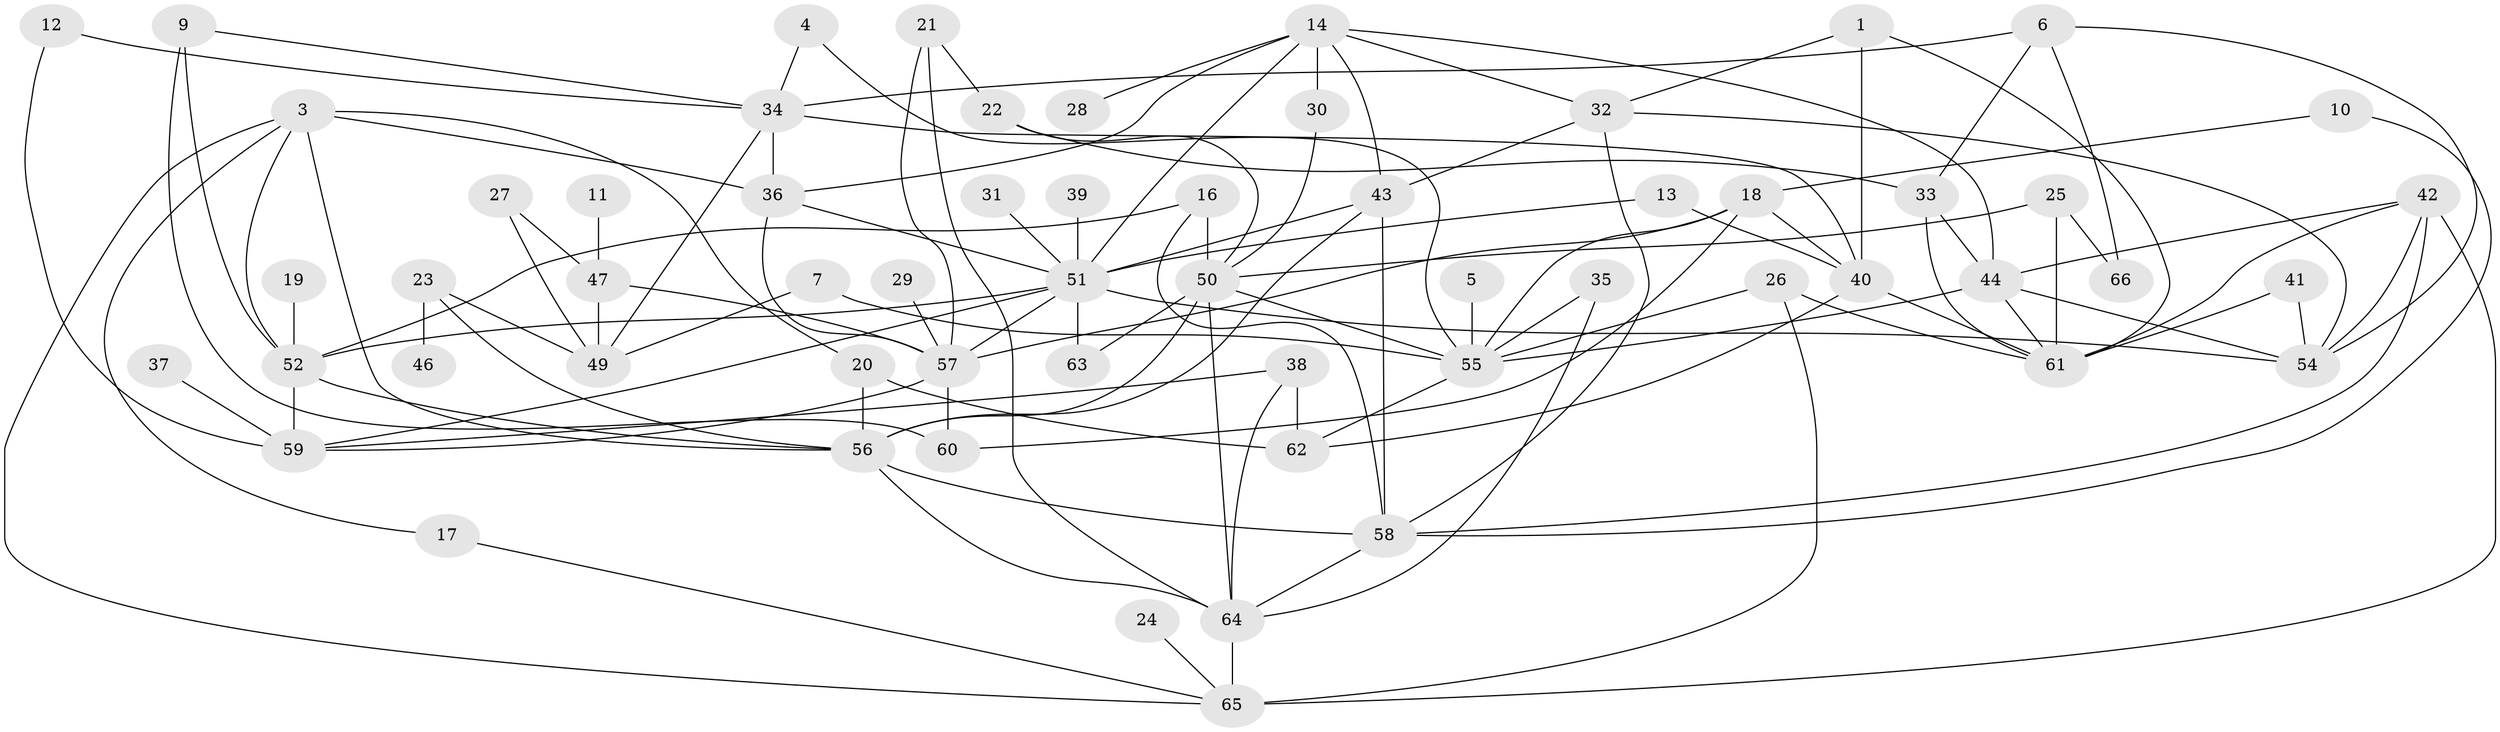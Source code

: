 // original degree distribution, {2: 0.2824427480916031, 4: 0.1450381679389313, 5: 0.12213740458015267, 3: 0.24427480916030533, 0: 0.03816793893129771, 6: 0.030534351145038167, 1: 0.12213740458015267, 7: 0.015267175572519083}
// Generated by graph-tools (version 1.1) at 2025/25/03/09/25 03:25:17]
// undirected, 60 vertices, 118 edges
graph export_dot {
graph [start="1"]
  node [color=gray90,style=filled];
  1;
  3;
  4;
  5;
  6;
  7;
  9;
  10;
  11;
  12;
  13;
  14;
  16;
  17;
  18;
  19;
  20;
  21;
  22;
  23;
  24;
  25;
  26;
  27;
  28;
  29;
  30;
  31;
  32;
  33;
  34;
  35;
  36;
  37;
  38;
  39;
  40;
  41;
  42;
  43;
  44;
  46;
  47;
  49;
  50;
  51;
  52;
  54;
  55;
  56;
  57;
  58;
  59;
  60;
  61;
  62;
  63;
  64;
  65;
  66;
  1 -- 32 [weight=1.0];
  1 -- 40 [weight=1.0];
  1 -- 61 [weight=1.0];
  3 -- 17 [weight=1.0];
  3 -- 20 [weight=1.0];
  3 -- 36 [weight=1.0];
  3 -- 52 [weight=1.0];
  3 -- 56 [weight=1.0];
  3 -- 65 [weight=1.0];
  4 -- 34 [weight=1.0];
  4 -- 55 [weight=1.0];
  5 -- 55 [weight=1.0];
  6 -- 33 [weight=1.0];
  6 -- 34 [weight=1.0];
  6 -- 54 [weight=1.0];
  6 -- 66 [weight=1.0];
  7 -- 49 [weight=1.0];
  7 -- 55 [weight=1.0];
  9 -- 34 [weight=1.0];
  9 -- 52 [weight=2.0];
  9 -- 60 [weight=1.0];
  10 -- 18 [weight=1.0];
  10 -- 58 [weight=1.0];
  11 -- 47 [weight=1.0];
  12 -- 34 [weight=1.0];
  12 -- 59 [weight=1.0];
  13 -- 40 [weight=1.0];
  13 -- 51 [weight=1.0];
  14 -- 28 [weight=1.0];
  14 -- 30 [weight=1.0];
  14 -- 32 [weight=1.0];
  14 -- 36 [weight=1.0];
  14 -- 43 [weight=1.0];
  14 -- 44 [weight=1.0];
  14 -- 51 [weight=1.0];
  16 -- 50 [weight=1.0];
  16 -- 52 [weight=2.0];
  16 -- 58 [weight=1.0];
  17 -- 65 [weight=1.0];
  18 -- 40 [weight=1.0];
  18 -- 55 [weight=1.0];
  18 -- 57 [weight=1.0];
  18 -- 60 [weight=1.0];
  19 -- 52 [weight=1.0];
  20 -- 56 [weight=1.0];
  20 -- 62 [weight=1.0];
  21 -- 22 [weight=1.0];
  21 -- 57 [weight=1.0];
  21 -- 64 [weight=1.0];
  22 -- 33 [weight=1.0];
  22 -- 50 [weight=1.0];
  23 -- 46 [weight=1.0];
  23 -- 49 [weight=1.0];
  23 -- 56 [weight=1.0];
  24 -- 65 [weight=1.0];
  25 -- 50 [weight=1.0];
  25 -- 61 [weight=2.0];
  25 -- 66 [weight=1.0];
  26 -- 55 [weight=1.0];
  26 -- 61 [weight=1.0];
  26 -- 65 [weight=1.0];
  27 -- 47 [weight=1.0];
  27 -- 49 [weight=1.0];
  29 -- 57 [weight=1.0];
  30 -- 50 [weight=1.0];
  31 -- 51 [weight=1.0];
  32 -- 43 [weight=1.0];
  32 -- 54 [weight=1.0];
  32 -- 58 [weight=1.0];
  33 -- 44 [weight=1.0];
  33 -- 61 [weight=1.0];
  34 -- 36 [weight=1.0];
  34 -- 40 [weight=1.0];
  34 -- 49 [weight=1.0];
  35 -- 55 [weight=1.0];
  35 -- 64 [weight=1.0];
  36 -- 51 [weight=1.0];
  36 -- 57 [weight=1.0];
  37 -- 59 [weight=1.0];
  38 -- 59 [weight=1.0];
  38 -- 62 [weight=1.0];
  38 -- 64 [weight=1.0];
  39 -- 51 [weight=1.0];
  40 -- 61 [weight=1.0];
  40 -- 62 [weight=1.0];
  41 -- 54 [weight=1.0];
  41 -- 61 [weight=1.0];
  42 -- 44 [weight=1.0];
  42 -- 54 [weight=1.0];
  42 -- 58 [weight=1.0];
  42 -- 61 [weight=1.0];
  42 -- 65 [weight=2.0];
  43 -- 51 [weight=1.0];
  43 -- 56 [weight=1.0];
  43 -- 58 [weight=1.0];
  44 -- 54 [weight=1.0];
  44 -- 55 [weight=1.0];
  44 -- 61 [weight=1.0];
  47 -- 49 [weight=1.0];
  47 -- 57 [weight=1.0];
  50 -- 55 [weight=1.0];
  50 -- 56 [weight=1.0];
  50 -- 63 [weight=1.0];
  50 -- 64 [weight=1.0];
  51 -- 52 [weight=2.0];
  51 -- 54 [weight=1.0];
  51 -- 57 [weight=1.0];
  51 -- 59 [weight=1.0];
  51 -- 63 [weight=1.0];
  52 -- 56 [weight=1.0];
  52 -- 59 [weight=2.0];
  55 -- 62 [weight=1.0];
  56 -- 58 [weight=2.0];
  56 -- 64 [weight=1.0];
  57 -- 59 [weight=1.0];
  57 -- 60 [weight=1.0];
  58 -- 64 [weight=1.0];
  64 -- 65 [weight=1.0];
}
